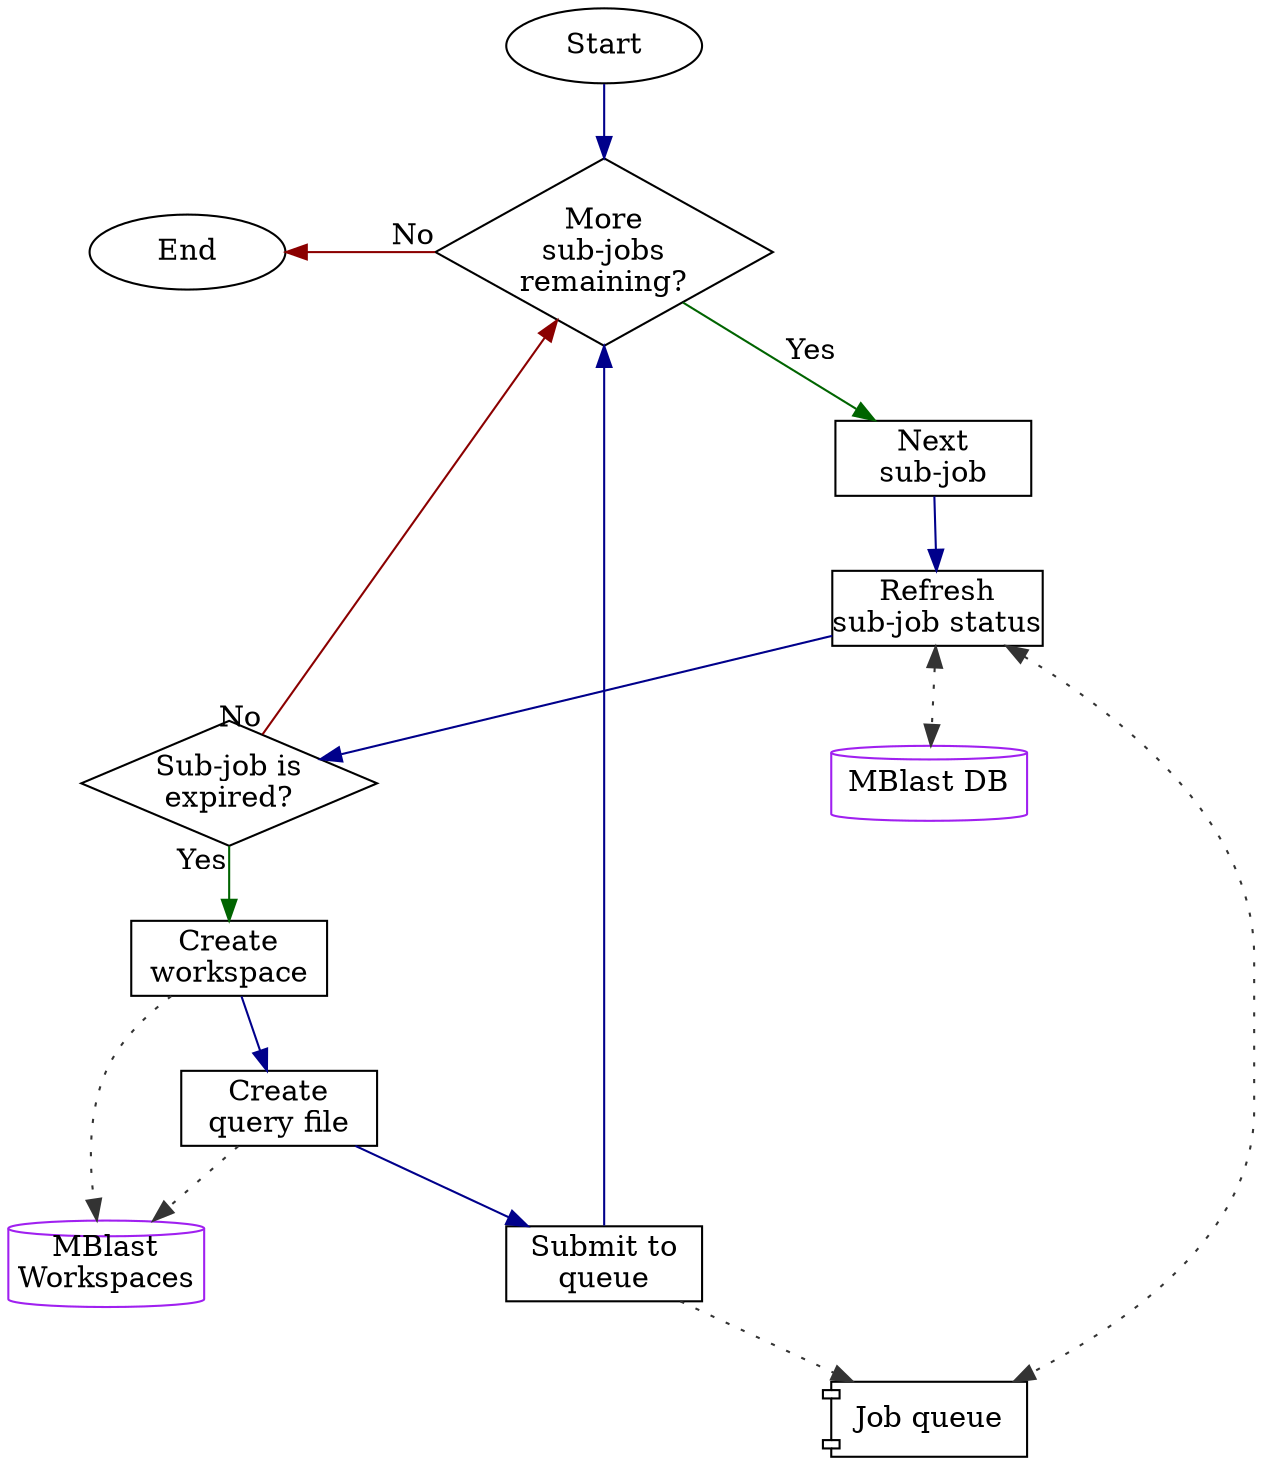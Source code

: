 digraph {
  graph [nodesep=1]
  node  [margin=0, shape=rect, width=1.3]
  edge  [color=darkblue]

  //
  // Node
  //

  Start        [shape=oval]
  DB           [label="MBlast DB", shape=cylinder, color=purple]
  Refresh      [label="Refresh\nsub-job status"]
  IsExpired    [label="Sub-job is\nexpired?", shape=diamond]
  More         [label="More\nsub-jobs\nremaining?", shape=diamond]
  Next         [label="Next\nsub-job"]
  End          [shape=oval]
  Queue        [label="Job queue", shape=component]
  Workspace    [label="MBlast\nWorkspaces", shape=cylinder, color=purple]
  NewWorkspace [label="Create\nworkspace"]
  NewQuery     [label="Create\nquery file"]
  Submit       [label="Submit to\nqueue"]

  //
  // Edges
  //

  Start -> More

  More    -> Next      [taillabel="\n           Yes", color=darkgreen]
  End     -> More      [headlabel="No", color=darkred, dir=back]

  Next    -> Refresh

  Refresh   -> IsExpired []
  Refresh   -> DB        [dir=both, style=dotted, color="#333333"]
  Refresh   -> Queue     [dir=both, style=dotted, color="#333333"]

  IsExpired -> NewWorkspace [taillabel="Yes", color=darkgreen]
  IsExpired -> More         [taillabel="No", color=darkred]

  NewWorkspace -> NewQuery
  NewWorkspace -> Workspace [style=dotted, color="#333333"]

  NewQuery -> Submit
  NewQuery -> Workspace [style=dotted, color="#333333"]

  Submit -> More  []
  Submit -> Queue [style=dotted, color="#333333"]


  //
  // Formatting
  //

  {
    rank=same
    End
    More
    // Next
    // T1[label="", color=white]
  }

  {
    rank=same
    // Refresh
    // IsExpired
    DB
  }

  {
    rank=same
    // NewWorkspace
    // NewQuery
    // Submit
    Queue
  }

  {
    edge [style=invis]
    // Next -> DB
    // Next -> T1 -> DB -> Queue -> Workspace
  }
}